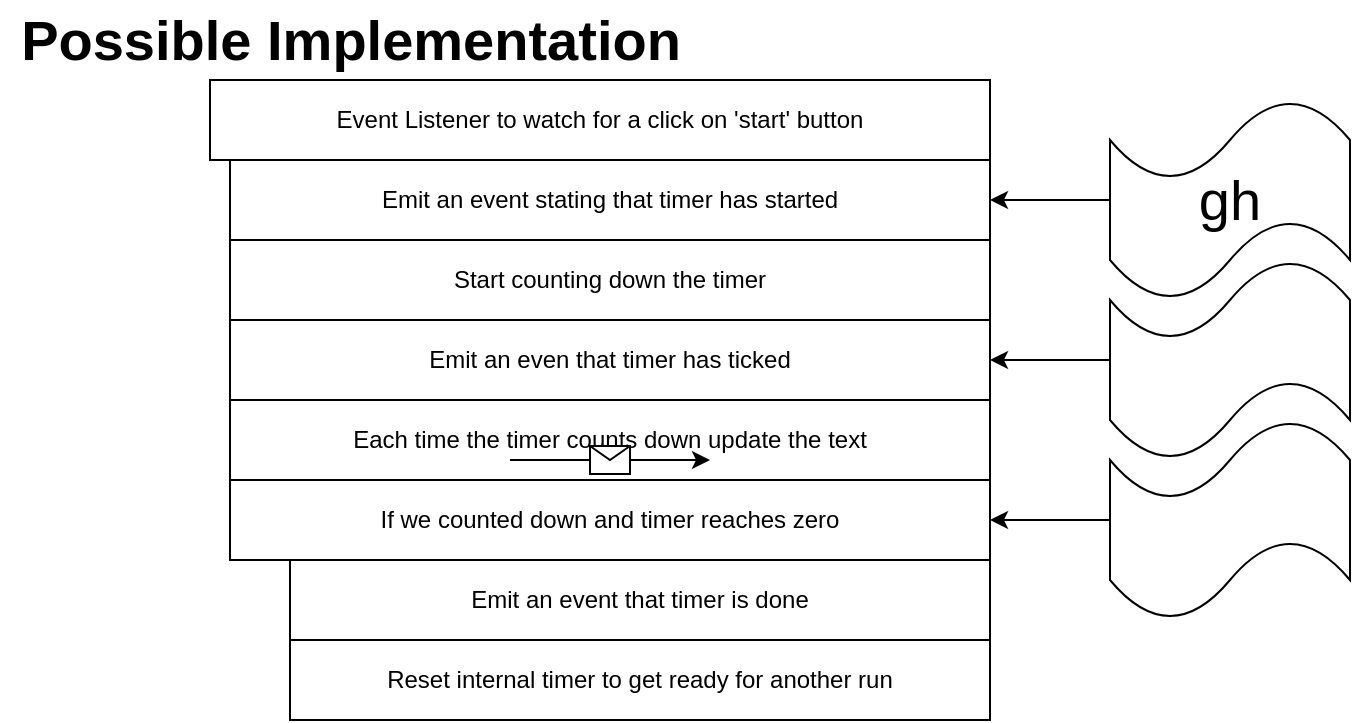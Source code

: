 <mxfile version="15.5.8" type="github">
  <diagram id="5k370UJEQ2Vip4GgY0lP" name="Page-1">
    <mxGraphModel dx="782" dy="436" grid="1" gridSize="10" guides="1" tooltips="1" connect="1" arrows="1" fold="1" page="1" pageScale="1" pageWidth="850" pageHeight="1100" math="0" shadow="0">
      <root>
        <mxCell id="0" />
        <mxCell id="1" parent="0" />
        <mxCell id="xxXSGKqWX_Z4R2sAJKBv-1" value="Event Listener to watch for a click on &#39;start&#39; button" style="rounded=0;whiteSpace=wrap;html=1;" parent="1" vertex="1">
          <mxGeometry x="200" y="40" width="390" height="40" as="geometry" />
        </mxCell>
        <mxCell id="xxXSGKqWX_Z4R2sAJKBv-2" value="Emit an event stating that timer has started" style="rounded=0;whiteSpace=wrap;html=1;" parent="1" vertex="1">
          <mxGeometry x="210" y="80" width="380" height="40" as="geometry" />
        </mxCell>
        <mxCell id="xxXSGKqWX_Z4R2sAJKBv-3" value="Start counting down the timer" style="rounded=0;whiteSpace=wrap;html=1;" parent="1" vertex="1">
          <mxGeometry x="210" y="120" width="380" height="40" as="geometry" />
        </mxCell>
        <mxCell id="hkjGfHRumK_yuW2bb-cR-1" value="Emit an even that timer has ticked" style="rounded=0;whiteSpace=wrap;html=1;" vertex="1" parent="1">
          <mxGeometry x="210" y="160" width="380" height="40" as="geometry" />
        </mxCell>
        <mxCell id="hkjGfHRumK_yuW2bb-cR-2" value="Each time the timer counts down update the text" style="rounded=0;whiteSpace=wrap;html=1;" vertex="1" parent="1">
          <mxGeometry x="210" y="200" width="380" height="40" as="geometry" />
        </mxCell>
        <mxCell id="hkjGfHRumK_yuW2bb-cR-3" value="If we counted down and timer reaches zero" style="rounded=0;whiteSpace=wrap;html=1;" vertex="1" parent="1">
          <mxGeometry x="210" y="240" width="380" height="40" as="geometry" />
        </mxCell>
        <mxCell id="hkjGfHRumK_yuW2bb-cR-4" value="Emit an event that timer is done" style="rounded=0;whiteSpace=wrap;html=1;" vertex="1" parent="1">
          <mxGeometry x="240" y="280" width="350" height="40" as="geometry" />
        </mxCell>
        <mxCell id="hkjGfHRumK_yuW2bb-cR-5" value="Reset internal timer to get ready for another run" style="rounded=0;whiteSpace=wrap;html=1;" vertex="1" parent="1">
          <mxGeometry x="240" y="320" width="350" height="40" as="geometry" />
        </mxCell>
        <mxCell id="hkjGfHRumK_yuW2bb-cR-6" value="Possible Implementation" style="text;html=1;align=center;verticalAlign=middle;resizable=0;points=[];autosize=1;strokeColor=none;fillColor=none;fontStyle=1;fontSize=28;" vertex="1" parent="1">
          <mxGeometry x="95" width="350" height="40" as="geometry" />
        </mxCell>
        <mxCell id="hkjGfHRumK_yuW2bb-cR-11" style="edgeStyle=orthogonalEdgeStyle;rounded=0;orthogonalLoop=1;jettySize=auto;html=1;exitX=0;exitY=0.5;exitDx=0;exitDy=0;exitPerimeter=0;entryX=1;entryY=0.5;entryDx=0;entryDy=0;fontSize=28;" edge="1" parent="1" source="hkjGfHRumK_yuW2bb-cR-7" target="xxXSGKqWX_Z4R2sAJKBv-2">
          <mxGeometry relative="1" as="geometry" />
        </mxCell>
        <mxCell id="hkjGfHRumK_yuW2bb-cR-7" value="&lt;p style=&quot;line-height: 0.5&quot;&gt;&lt;font style=&quot;font-size: 28px&quot;&gt;gh&lt;/font&gt;&lt;/p&gt;" style="shape=tape;whiteSpace=wrap;html=1;fontSize=28;" vertex="1" parent="1">
          <mxGeometry x="650" y="50" width="120" height="100" as="geometry" />
        </mxCell>
        <mxCell id="hkjGfHRumK_yuW2bb-cR-16" style="edgeStyle=orthogonalEdgeStyle;rounded=0;orthogonalLoop=1;jettySize=auto;html=1;exitX=0;exitY=0.5;exitDx=0;exitDy=0;exitPerimeter=0;entryX=1;entryY=0.5;entryDx=0;entryDy=0;fontSize=28;" edge="1" parent="1" source="hkjGfHRumK_yuW2bb-cR-12" target="hkjGfHRumK_yuW2bb-cR-1">
          <mxGeometry relative="1" as="geometry" />
        </mxCell>
        <mxCell id="hkjGfHRumK_yuW2bb-cR-12" value="" style="shape=tape;whiteSpace=wrap;html=1;fontSize=28;" vertex="1" parent="1">
          <mxGeometry x="650" y="130" width="120" height="100" as="geometry" />
        </mxCell>
        <mxCell id="hkjGfHRumK_yuW2bb-cR-17" style="edgeStyle=orthogonalEdgeStyle;rounded=0;orthogonalLoop=1;jettySize=auto;html=1;exitX=0;exitY=0.5;exitDx=0;exitDy=0;exitPerimeter=0;fontSize=28;" edge="1" parent="1" source="hkjGfHRumK_yuW2bb-cR-13" target="hkjGfHRumK_yuW2bb-cR-3">
          <mxGeometry relative="1" as="geometry" />
        </mxCell>
        <mxCell id="hkjGfHRumK_yuW2bb-cR-13" value="" style="shape=tape;whiteSpace=wrap;html=1;fontSize=28;" vertex="1" parent="1">
          <mxGeometry x="650" y="210" width="120" height="100" as="geometry" />
        </mxCell>
        <mxCell id="hkjGfHRumK_yuW2bb-cR-14" value="" style="endArrow=classic;html=1;rounded=0;fontSize=28;" edge="1" parent="1">
          <mxGeometry relative="1" as="geometry">
            <mxPoint x="350" y="230" as="sourcePoint" />
            <mxPoint x="450" y="230" as="targetPoint" />
          </mxGeometry>
        </mxCell>
        <mxCell id="hkjGfHRumK_yuW2bb-cR-15" value="" style="shape=message;html=1;outlineConnect=0;fontSize=28;" vertex="1" parent="hkjGfHRumK_yuW2bb-cR-14">
          <mxGeometry width="20" height="14" relative="1" as="geometry">
            <mxPoint x="-10" y="-7" as="offset" />
          </mxGeometry>
        </mxCell>
      </root>
    </mxGraphModel>
  </diagram>
</mxfile>
